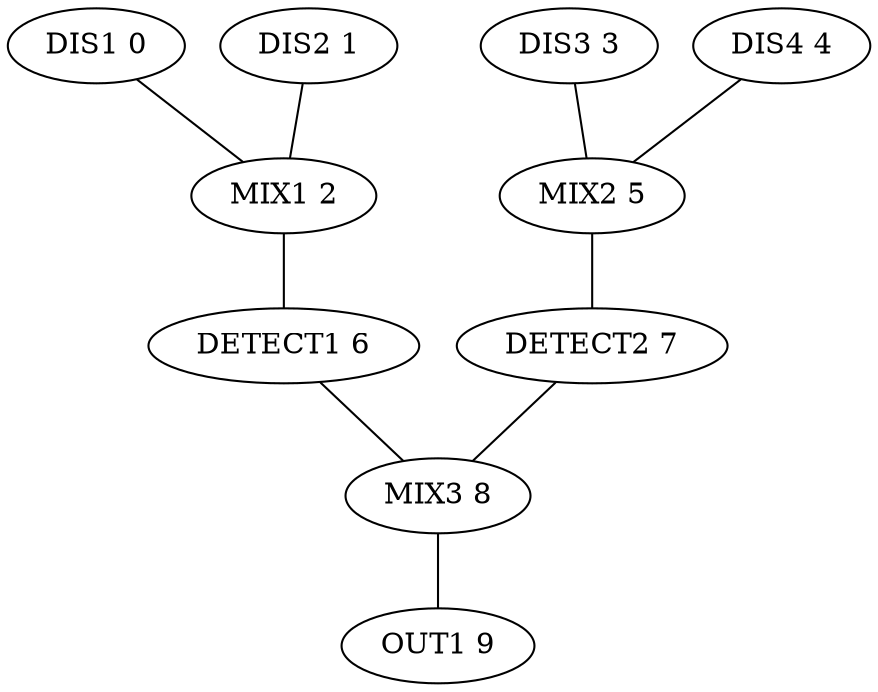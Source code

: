 graph "Tiny Dag" {
0 [label="DIS1 0"]
1 [label="DIS2 1"]
2 [label="MIX1 2"]
3 [label="DIS3 3"]
4 [label="DIS4 4"]
5 [label="MIX2 5"]
6 [label="DETECT1 6"]
7 [label="DETECT2 7"]
8 [label="MIX3 8"]
9 [label="OUT1 9"]
0 -- 2
1 -- 2
2 -- 6
3 -- 5
4 -- 5
5 -- 7
6 -- 8
7 -- 8
8 -- 9
}
